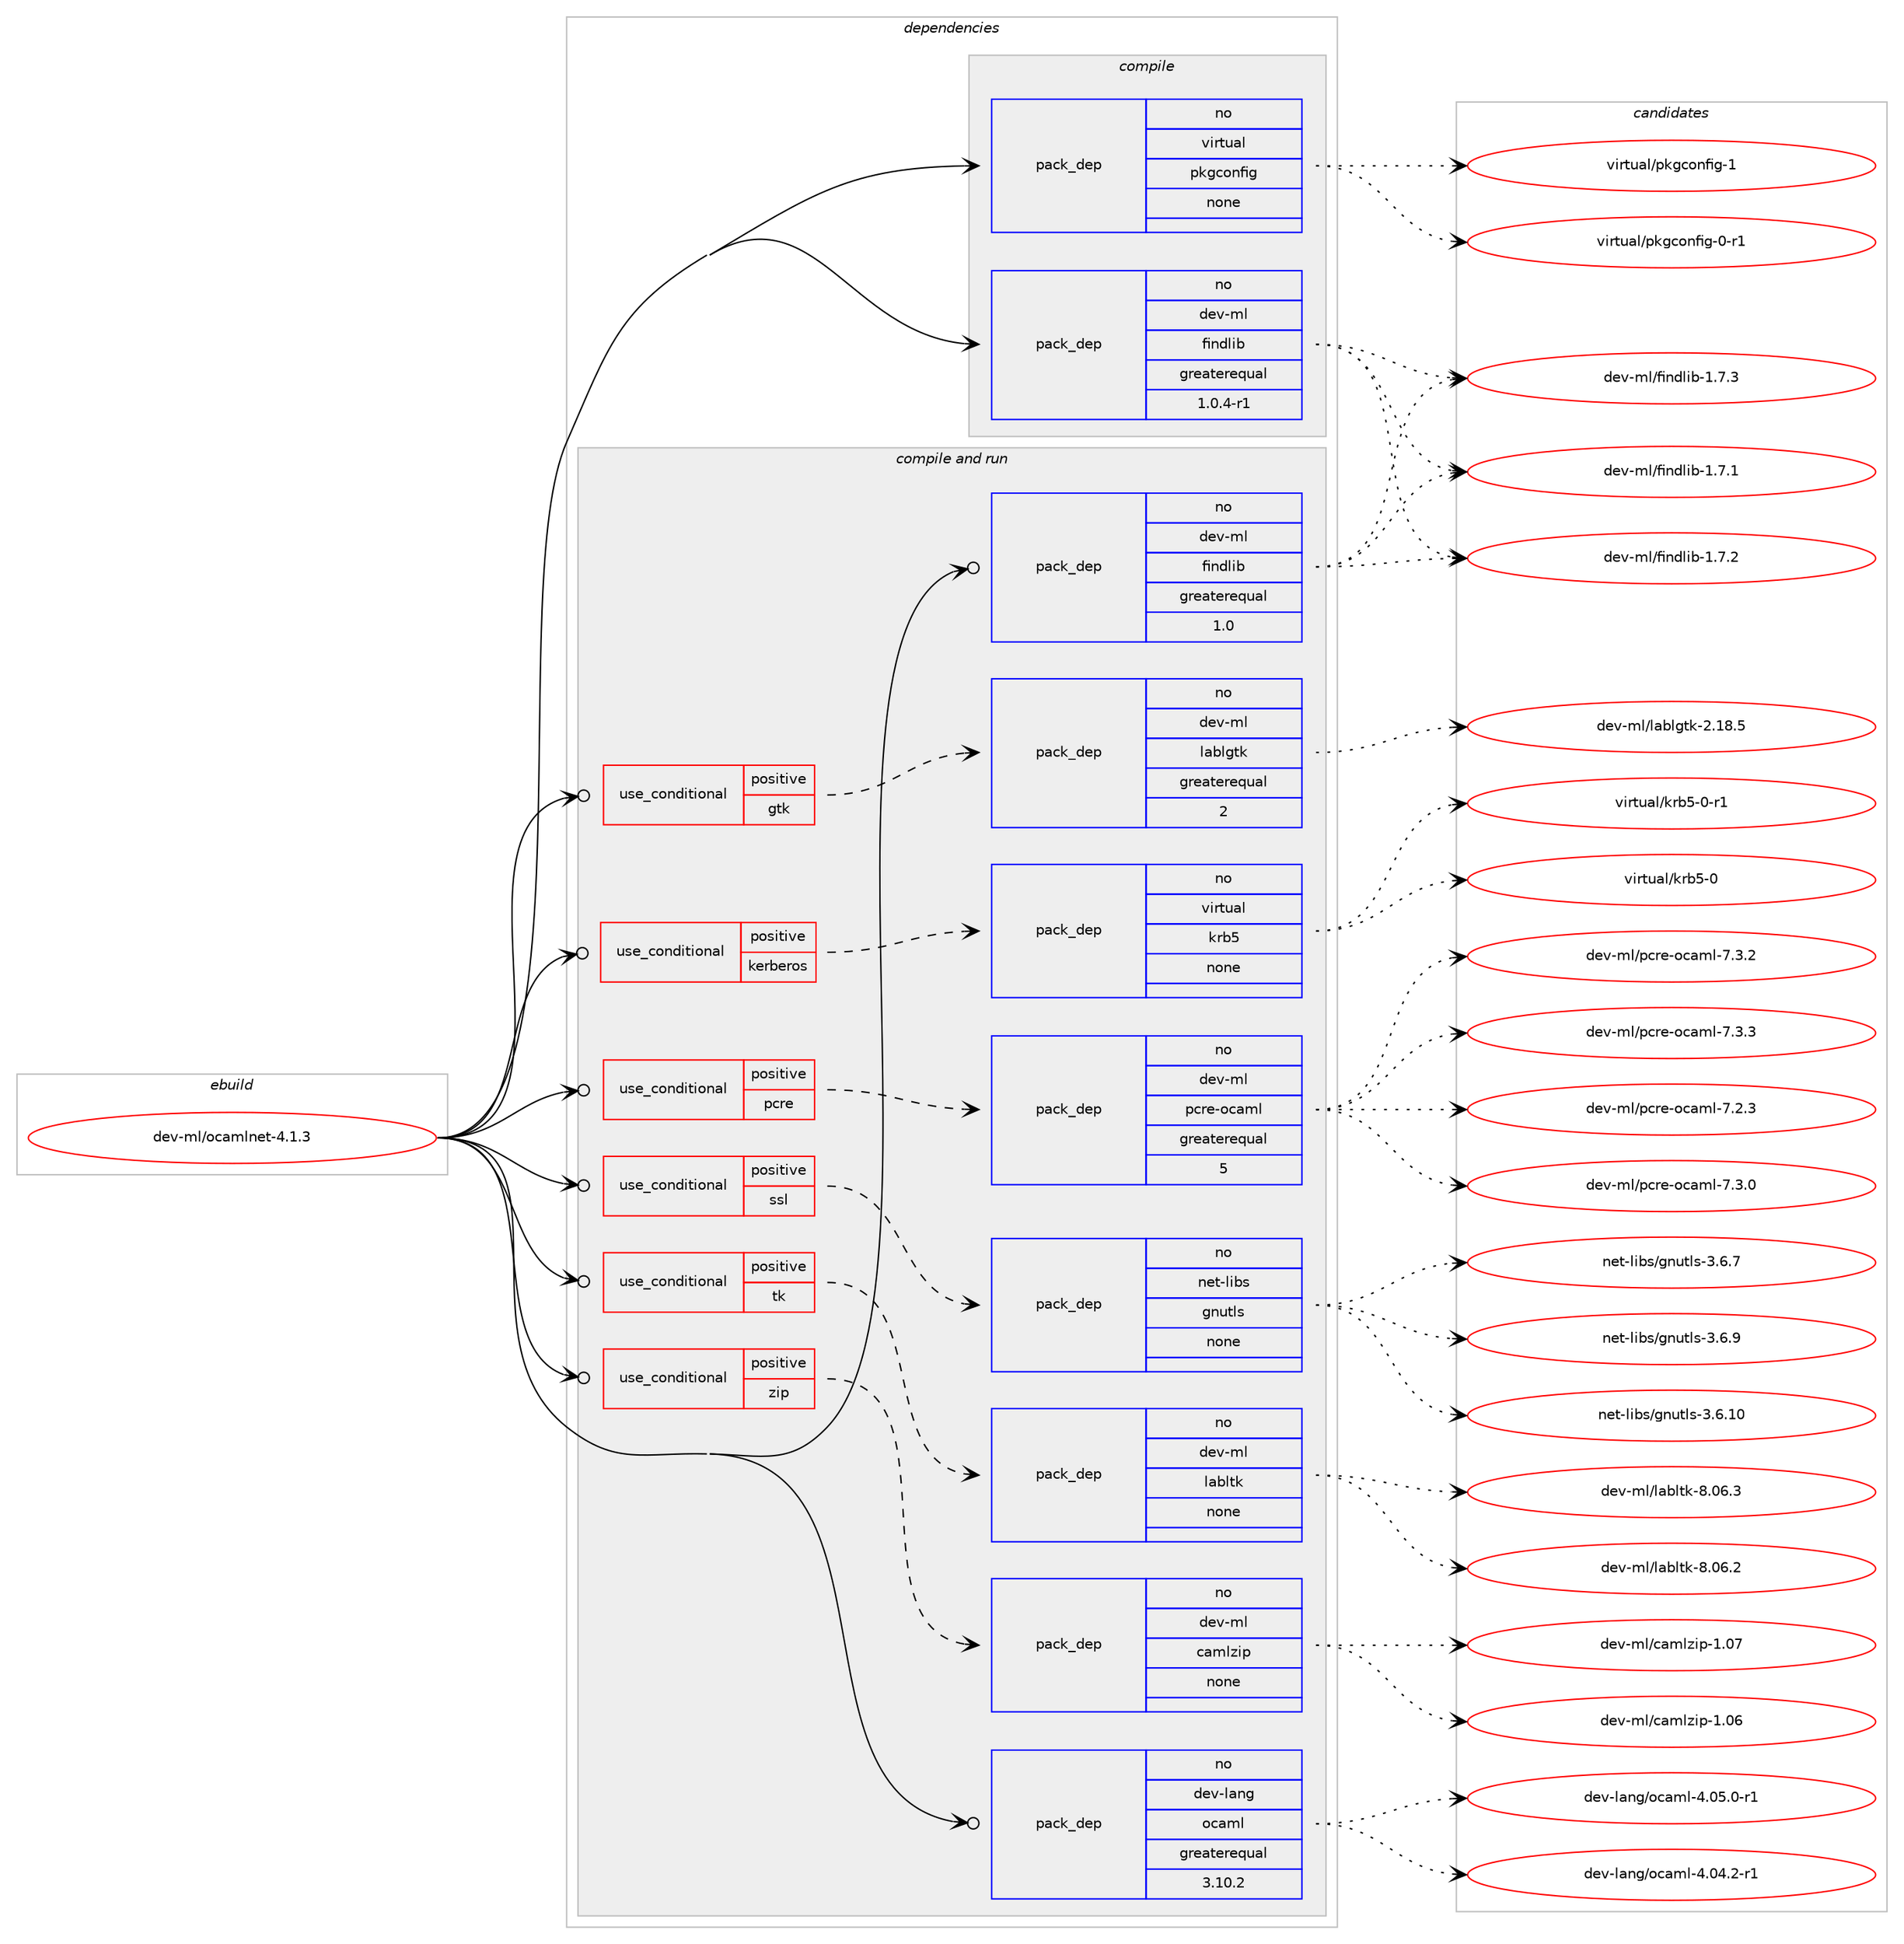 digraph prolog {

# *************
# Graph options
# *************

newrank=true;
concentrate=true;
compound=true;
graph [rankdir=LR,fontname=Helvetica,fontsize=10,ranksep=1.5];#, ranksep=2.5, nodesep=0.2];
edge  [arrowhead=vee];
node  [fontname=Helvetica,fontsize=10];

# **********
# The ebuild
# **********

subgraph cluster_leftcol {
color=gray;
rank=same;
label=<<i>ebuild</i>>;
id [label="dev-ml/ocamlnet-4.1.3", color=red, width=4, href="../dev-ml/ocamlnet-4.1.3.svg"];
}

# ****************
# The dependencies
# ****************

subgraph cluster_midcol {
color=gray;
label=<<i>dependencies</i>>;
subgraph cluster_compile {
fillcolor="#eeeeee";
style=filled;
label=<<i>compile</i>>;
subgraph pack427526 {
dependency572337 [label=<<TABLE BORDER="0" CELLBORDER="1" CELLSPACING="0" CELLPADDING="4" WIDTH="220"><TR><TD ROWSPAN="6" CELLPADDING="30">pack_dep</TD></TR><TR><TD WIDTH="110">no</TD></TR><TR><TD>dev-ml</TD></TR><TR><TD>findlib</TD></TR><TR><TD>greaterequal</TD></TR><TR><TD>1.0.4-r1</TD></TR></TABLE>>, shape=none, color=blue];
}
id:e -> dependency572337:w [weight=20,style="solid",arrowhead="vee"];
subgraph pack427527 {
dependency572338 [label=<<TABLE BORDER="0" CELLBORDER="1" CELLSPACING="0" CELLPADDING="4" WIDTH="220"><TR><TD ROWSPAN="6" CELLPADDING="30">pack_dep</TD></TR><TR><TD WIDTH="110">no</TD></TR><TR><TD>virtual</TD></TR><TR><TD>pkgconfig</TD></TR><TR><TD>none</TD></TR><TR><TD></TD></TR></TABLE>>, shape=none, color=blue];
}
id:e -> dependency572338:w [weight=20,style="solid",arrowhead="vee"];
}
subgraph cluster_compileandrun {
fillcolor="#eeeeee";
style=filled;
label=<<i>compile and run</i>>;
subgraph cond133176 {
dependency572339 [label=<<TABLE BORDER="0" CELLBORDER="1" CELLSPACING="0" CELLPADDING="4"><TR><TD ROWSPAN="3" CELLPADDING="10">use_conditional</TD></TR><TR><TD>positive</TD></TR><TR><TD>gtk</TD></TR></TABLE>>, shape=none, color=red];
subgraph pack427528 {
dependency572340 [label=<<TABLE BORDER="0" CELLBORDER="1" CELLSPACING="0" CELLPADDING="4" WIDTH="220"><TR><TD ROWSPAN="6" CELLPADDING="30">pack_dep</TD></TR><TR><TD WIDTH="110">no</TD></TR><TR><TD>dev-ml</TD></TR><TR><TD>lablgtk</TD></TR><TR><TD>greaterequal</TD></TR><TR><TD>2</TD></TR></TABLE>>, shape=none, color=blue];
}
dependency572339:e -> dependency572340:w [weight=20,style="dashed",arrowhead="vee"];
}
id:e -> dependency572339:w [weight=20,style="solid",arrowhead="odotvee"];
subgraph cond133177 {
dependency572341 [label=<<TABLE BORDER="0" CELLBORDER="1" CELLSPACING="0" CELLPADDING="4"><TR><TD ROWSPAN="3" CELLPADDING="10">use_conditional</TD></TR><TR><TD>positive</TD></TR><TR><TD>kerberos</TD></TR></TABLE>>, shape=none, color=red];
subgraph pack427529 {
dependency572342 [label=<<TABLE BORDER="0" CELLBORDER="1" CELLSPACING="0" CELLPADDING="4" WIDTH="220"><TR><TD ROWSPAN="6" CELLPADDING="30">pack_dep</TD></TR><TR><TD WIDTH="110">no</TD></TR><TR><TD>virtual</TD></TR><TR><TD>krb5</TD></TR><TR><TD>none</TD></TR><TR><TD></TD></TR></TABLE>>, shape=none, color=blue];
}
dependency572341:e -> dependency572342:w [weight=20,style="dashed",arrowhead="vee"];
}
id:e -> dependency572341:w [weight=20,style="solid",arrowhead="odotvee"];
subgraph cond133178 {
dependency572343 [label=<<TABLE BORDER="0" CELLBORDER="1" CELLSPACING="0" CELLPADDING="4"><TR><TD ROWSPAN="3" CELLPADDING="10">use_conditional</TD></TR><TR><TD>positive</TD></TR><TR><TD>pcre</TD></TR></TABLE>>, shape=none, color=red];
subgraph pack427530 {
dependency572344 [label=<<TABLE BORDER="0" CELLBORDER="1" CELLSPACING="0" CELLPADDING="4" WIDTH="220"><TR><TD ROWSPAN="6" CELLPADDING="30">pack_dep</TD></TR><TR><TD WIDTH="110">no</TD></TR><TR><TD>dev-ml</TD></TR><TR><TD>pcre-ocaml</TD></TR><TR><TD>greaterequal</TD></TR><TR><TD>5</TD></TR></TABLE>>, shape=none, color=blue];
}
dependency572343:e -> dependency572344:w [weight=20,style="dashed",arrowhead="vee"];
}
id:e -> dependency572343:w [weight=20,style="solid",arrowhead="odotvee"];
subgraph cond133179 {
dependency572345 [label=<<TABLE BORDER="0" CELLBORDER="1" CELLSPACING="0" CELLPADDING="4"><TR><TD ROWSPAN="3" CELLPADDING="10">use_conditional</TD></TR><TR><TD>positive</TD></TR><TR><TD>ssl</TD></TR></TABLE>>, shape=none, color=red];
subgraph pack427531 {
dependency572346 [label=<<TABLE BORDER="0" CELLBORDER="1" CELLSPACING="0" CELLPADDING="4" WIDTH="220"><TR><TD ROWSPAN="6" CELLPADDING="30">pack_dep</TD></TR><TR><TD WIDTH="110">no</TD></TR><TR><TD>net-libs</TD></TR><TR><TD>gnutls</TD></TR><TR><TD>none</TD></TR><TR><TD></TD></TR></TABLE>>, shape=none, color=blue];
}
dependency572345:e -> dependency572346:w [weight=20,style="dashed",arrowhead="vee"];
}
id:e -> dependency572345:w [weight=20,style="solid",arrowhead="odotvee"];
subgraph cond133180 {
dependency572347 [label=<<TABLE BORDER="0" CELLBORDER="1" CELLSPACING="0" CELLPADDING="4"><TR><TD ROWSPAN="3" CELLPADDING="10">use_conditional</TD></TR><TR><TD>positive</TD></TR><TR><TD>tk</TD></TR></TABLE>>, shape=none, color=red];
subgraph pack427532 {
dependency572348 [label=<<TABLE BORDER="0" CELLBORDER="1" CELLSPACING="0" CELLPADDING="4" WIDTH="220"><TR><TD ROWSPAN="6" CELLPADDING="30">pack_dep</TD></TR><TR><TD WIDTH="110">no</TD></TR><TR><TD>dev-ml</TD></TR><TR><TD>labltk</TD></TR><TR><TD>none</TD></TR><TR><TD></TD></TR></TABLE>>, shape=none, color=blue];
}
dependency572347:e -> dependency572348:w [weight=20,style="dashed",arrowhead="vee"];
}
id:e -> dependency572347:w [weight=20,style="solid",arrowhead="odotvee"];
subgraph cond133181 {
dependency572349 [label=<<TABLE BORDER="0" CELLBORDER="1" CELLSPACING="0" CELLPADDING="4"><TR><TD ROWSPAN="3" CELLPADDING="10">use_conditional</TD></TR><TR><TD>positive</TD></TR><TR><TD>zip</TD></TR></TABLE>>, shape=none, color=red];
subgraph pack427533 {
dependency572350 [label=<<TABLE BORDER="0" CELLBORDER="1" CELLSPACING="0" CELLPADDING="4" WIDTH="220"><TR><TD ROWSPAN="6" CELLPADDING="30">pack_dep</TD></TR><TR><TD WIDTH="110">no</TD></TR><TR><TD>dev-ml</TD></TR><TR><TD>camlzip</TD></TR><TR><TD>none</TD></TR><TR><TD></TD></TR></TABLE>>, shape=none, color=blue];
}
dependency572349:e -> dependency572350:w [weight=20,style="dashed",arrowhead="vee"];
}
id:e -> dependency572349:w [weight=20,style="solid",arrowhead="odotvee"];
subgraph pack427534 {
dependency572351 [label=<<TABLE BORDER="0" CELLBORDER="1" CELLSPACING="0" CELLPADDING="4" WIDTH="220"><TR><TD ROWSPAN="6" CELLPADDING="30">pack_dep</TD></TR><TR><TD WIDTH="110">no</TD></TR><TR><TD>dev-lang</TD></TR><TR><TD>ocaml</TD></TR><TR><TD>greaterequal</TD></TR><TR><TD>3.10.2</TD></TR></TABLE>>, shape=none, color=blue];
}
id:e -> dependency572351:w [weight=20,style="solid",arrowhead="odotvee"];
subgraph pack427535 {
dependency572352 [label=<<TABLE BORDER="0" CELLBORDER="1" CELLSPACING="0" CELLPADDING="4" WIDTH="220"><TR><TD ROWSPAN="6" CELLPADDING="30">pack_dep</TD></TR><TR><TD WIDTH="110">no</TD></TR><TR><TD>dev-ml</TD></TR><TR><TD>findlib</TD></TR><TR><TD>greaterequal</TD></TR><TR><TD>1.0</TD></TR></TABLE>>, shape=none, color=blue];
}
id:e -> dependency572352:w [weight=20,style="solid",arrowhead="odotvee"];
}
subgraph cluster_run {
fillcolor="#eeeeee";
style=filled;
label=<<i>run</i>>;
}
}

# **************
# The candidates
# **************

subgraph cluster_choices {
rank=same;
color=gray;
label=<<i>candidates</i>>;

subgraph choice427526 {
color=black;
nodesep=1;
choice100101118451091084710210511010010810598454946554649 [label="dev-ml/findlib-1.7.1", color=red, width=4,href="../dev-ml/findlib-1.7.1.svg"];
choice100101118451091084710210511010010810598454946554650 [label="dev-ml/findlib-1.7.2", color=red, width=4,href="../dev-ml/findlib-1.7.2.svg"];
choice100101118451091084710210511010010810598454946554651 [label="dev-ml/findlib-1.7.3", color=red, width=4,href="../dev-ml/findlib-1.7.3.svg"];
dependency572337:e -> choice100101118451091084710210511010010810598454946554649:w [style=dotted,weight="100"];
dependency572337:e -> choice100101118451091084710210511010010810598454946554650:w [style=dotted,weight="100"];
dependency572337:e -> choice100101118451091084710210511010010810598454946554651:w [style=dotted,weight="100"];
}
subgraph choice427527 {
color=black;
nodesep=1;
choice11810511411611797108471121071039911111010210510345484511449 [label="virtual/pkgconfig-0-r1", color=red, width=4,href="../virtual/pkgconfig-0-r1.svg"];
choice1181051141161179710847112107103991111101021051034549 [label="virtual/pkgconfig-1", color=red, width=4,href="../virtual/pkgconfig-1.svg"];
dependency572338:e -> choice11810511411611797108471121071039911111010210510345484511449:w [style=dotted,weight="100"];
dependency572338:e -> choice1181051141161179710847112107103991111101021051034549:w [style=dotted,weight="100"];
}
subgraph choice427528 {
color=black;
nodesep=1;
choice1001011184510910847108979810810311610745504649564653 [label="dev-ml/lablgtk-2.18.5", color=red, width=4,href="../dev-ml/lablgtk-2.18.5.svg"];
dependency572340:e -> choice1001011184510910847108979810810311610745504649564653:w [style=dotted,weight="100"];
}
subgraph choice427529 {
color=black;
nodesep=1;
choice118105114116117971084710711498534548 [label="virtual/krb5-0", color=red, width=4,href="../virtual/krb5-0.svg"];
choice1181051141161179710847107114985345484511449 [label="virtual/krb5-0-r1", color=red, width=4,href="../virtual/krb5-0-r1.svg"];
dependency572342:e -> choice118105114116117971084710711498534548:w [style=dotted,weight="100"];
dependency572342:e -> choice1181051141161179710847107114985345484511449:w [style=dotted,weight="100"];
}
subgraph choice427530 {
color=black;
nodesep=1;
choice100101118451091084711299114101451119997109108455546504651 [label="dev-ml/pcre-ocaml-7.2.3", color=red, width=4,href="../dev-ml/pcre-ocaml-7.2.3.svg"];
choice100101118451091084711299114101451119997109108455546514648 [label="dev-ml/pcre-ocaml-7.3.0", color=red, width=4,href="../dev-ml/pcre-ocaml-7.3.0.svg"];
choice100101118451091084711299114101451119997109108455546514650 [label="dev-ml/pcre-ocaml-7.3.2", color=red, width=4,href="../dev-ml/pcre-ocaml-7.3.2.svg"];
choice100101118451091084711299114101451119997109108455546514651 [label="dev-ml/pcre-ocaml-7.3.3", color=red, width=4,href="../dev-ml/pcre-ocaml-7.3.3.svg"];
dependency572344:e -> choice100101118451091084711299114101451119997109108455546504651:w [style=dotted,weight="100"];
dependency572344:e -> choice100101118451091084711299114101451119997109108455546514648:w [style=dotted,weight="100"];
dependency572344:e -> choice100101118451091084711299114101451119997109108455546514650:w [style=dotted,weight="100"];
dependency572344:e -> choice100101118451091084711299114101451119997109108455546514651:w [style=dotted,weight="100"];
}
subgraph choice427531 {
color=black;
nodesep=1;
choice11010111645108105981154710311011711610811545514654464948 [label="net-libs/gnutls-3.6.10", color=red, width=4,href="../net-libs/gnutls-3.6.10.svg"];
choice110101116451081059811547103110117116108115455146544655 [label="net-libs/gnutls-3.6.7", color=red, width=4,href="../net-libs/gnutls-3.6.7.svg"];
choice110101116451081059811547103110117116108115455146544657 [label="net-libs/gnutls-3.6.9", color=red, width=4,href="../net-libs/gnutls-3.6.9.svg"];
dependency572346:e -> choice11010111645108105981154710311011711610811545514654464948:w [style=dotted,weight="100"];
dependency572346:e -> choice110101116451081059811547103110117116108115455146544655:w [style=dotted,weight="100"];
dependency572346:e -> choice110101116451081059811547103110117116108115455146544657:w [style=dotted,weight="100"];
}
subgraph choice427532 {
color=black;
nodesep=1;
choice1001011184510910847108979810811610745564648544650 [label="dev-ml/labltk-8.06.2", color=red, width=4,href="../dev-ml/labltk-8.06.2.svg"];
choice1001011184510910847108979810811610745564648544651 [label="dev-ml/labltk-8.06.3", color=red, width=4,href="../dev-ml/labltk-8.06.3.svg"];
dependency572348:e -> choice1001011184510910847108979810811610745564648544650:w [style=dotted,weight="100"];
dependency572348:e -> choice1001011184510910847108979810811610745564648544651:w [style=dotted,weight="100"];
}
subgraph choice427533 {
color=black;
nodesep=1;
choice100101118451091084799971091081221051124549464854 [label="dev-ml/camlzip-1.06", color=red, width=4,href="../dev-ml/camlzip-1.06.svg"];
choice100101118451091084799971091081221051124549464855 [label="dev-ml/camlzip-1.07", color=red, width=4,href="../dev-ml/camlzip-1.07.svg"];
dependency572350:e -> choice100101118451091084799971091081221051124549464854:w [style=dotted,weight="100"];
dependency572350:e -> choice100101118451091084799971091081221051124549464855:w [style=dotted,weight="100"];
}
subgraph choice427534 {
color=black;
nodesep=1;
choice1001011184510897110103471119997109108455246485246504511449 [label="dev-lang/ocaml-4.04.2-r1", color=red, width=4,href="../dev-lang/ocaml-4.04.2-r1.svg"];
choice1001011184510897110103471119997109108455246485346484511449 [label="dev-lang/ocaml-4.05.0-r1", color=red, width=4,href="../dev-lang/ocaml-4.05.0-r1.svg"];
dependency572351:e -> choice1001011184510897110103471119997109108455246485246504511449:w [style=dotted,weight="100"];
dependency572351:e -> choice1001011184510897110103471119997109108455246485346484511449:w [style=dotted,weight="100"];
}
subgraph choice427535 {
color=black;
nodesep=1;
choice100101118451091084710210511010010810598454946554649 [label="dev-ml/findlib-1.7.1", color=red, width=4,href="../dev-ml/findlib-1.7.1.svg"];
choice100101118451091084710210511010010810598454946554650 [label="dev-ml/findlib-1.7.2", color=red, width=4,href="../dev-ml/findlib-1.7.2.svg"];
choice100101118451091084710210511010010810598454946554651 [label="dev-ml/findlib-1.7.3", color=red, width=4,href="../dev-ml/findlib-1.7.3.svg"];
dependency572352:e -> choice100101118451091084710210511010010810598454946554649:w [style=dotted,weight="100"];
dependency572352:e -> choice100101118451091084710210511010010810598454946554650:w [style=dotted,weight="100"];
dependency572352:e -> choice100101118451091084710210511010010810598454946554651:w [style=dotted,weight="100"];
}
}

}
